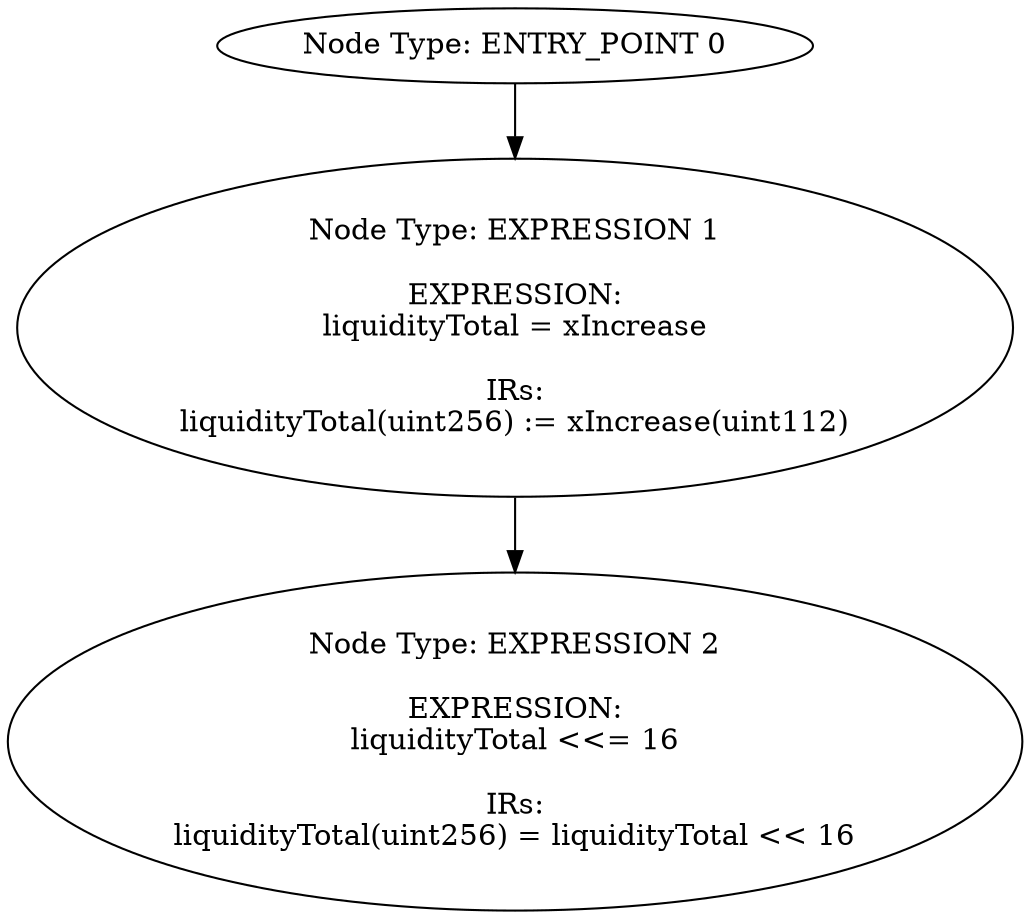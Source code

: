 digraph{
0[label="Node Type: ENTRY_POINT 0
"];
0->1;
1[label="Node Type: EXPRESSION 1

EXPRESSION:
liquidityTotal = xIncrease

IRs:
liquidityTotal(uint256) := xIncrease(uint112)"];
1->2;
2[label="Node Type: EXPRESSION 2

EXPRESSION:
liquidityTotal <<= 16

IRs:
liquidityTotal(uint256) = liquidityTotal << 16"];
}
